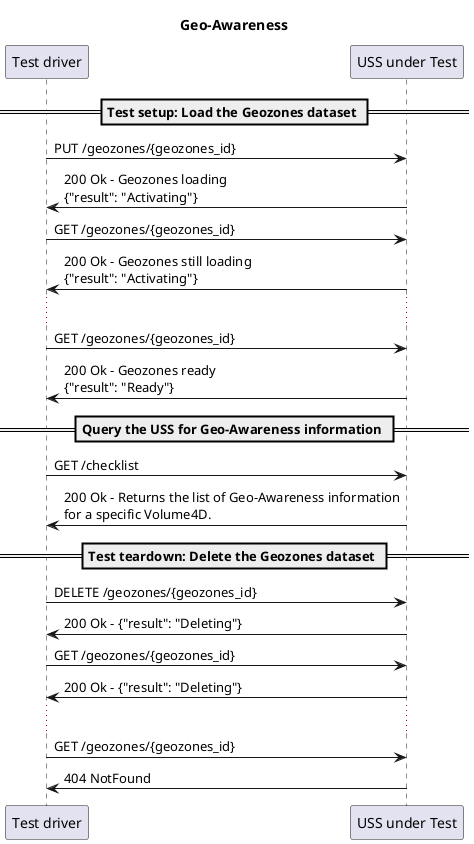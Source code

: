 @startuml
title Geo-Awareness

participant TD as "Test driver"
participant U as "USS under Test"

== Test setup: Load the Geozones dataset ==
TD -> U: PUT /geozones/{geozones_id}
TD <- U: 200 Ok - Geozones loading\n{"result": "Activating"}

TD -> U: GET /geozones/{geozones_id}
TD <- U: 200 Ok - Geozones still loading\n{"result": "Activating"}

...

TD -> U: GET /geozones/{geozones_id}
TD <- U: 200 Ok - Geozones ready\n{"result": "Ready"}

== Query the USS for Geo-Awareness information ==

TD -> U: GET /checklist
TD <- U: 200 Ok - Returns the list of Geo-Awareness information\nfor a specific Volume4D.

== Test teardown: Delete the Geozones dataset ==

TD -> U: DELETE /geozones/{geozones_id}
TD <- U: 200 Ok - {"result": "Deleting"}

TD -> U: GET /geozones/{geozones_id}
TD <- U: 200 Ok - {"result": "Deleting"}

...

TD -> U: GET /geozones/{geozones_id}
TD <- U: 404 NotFound

@enduml
